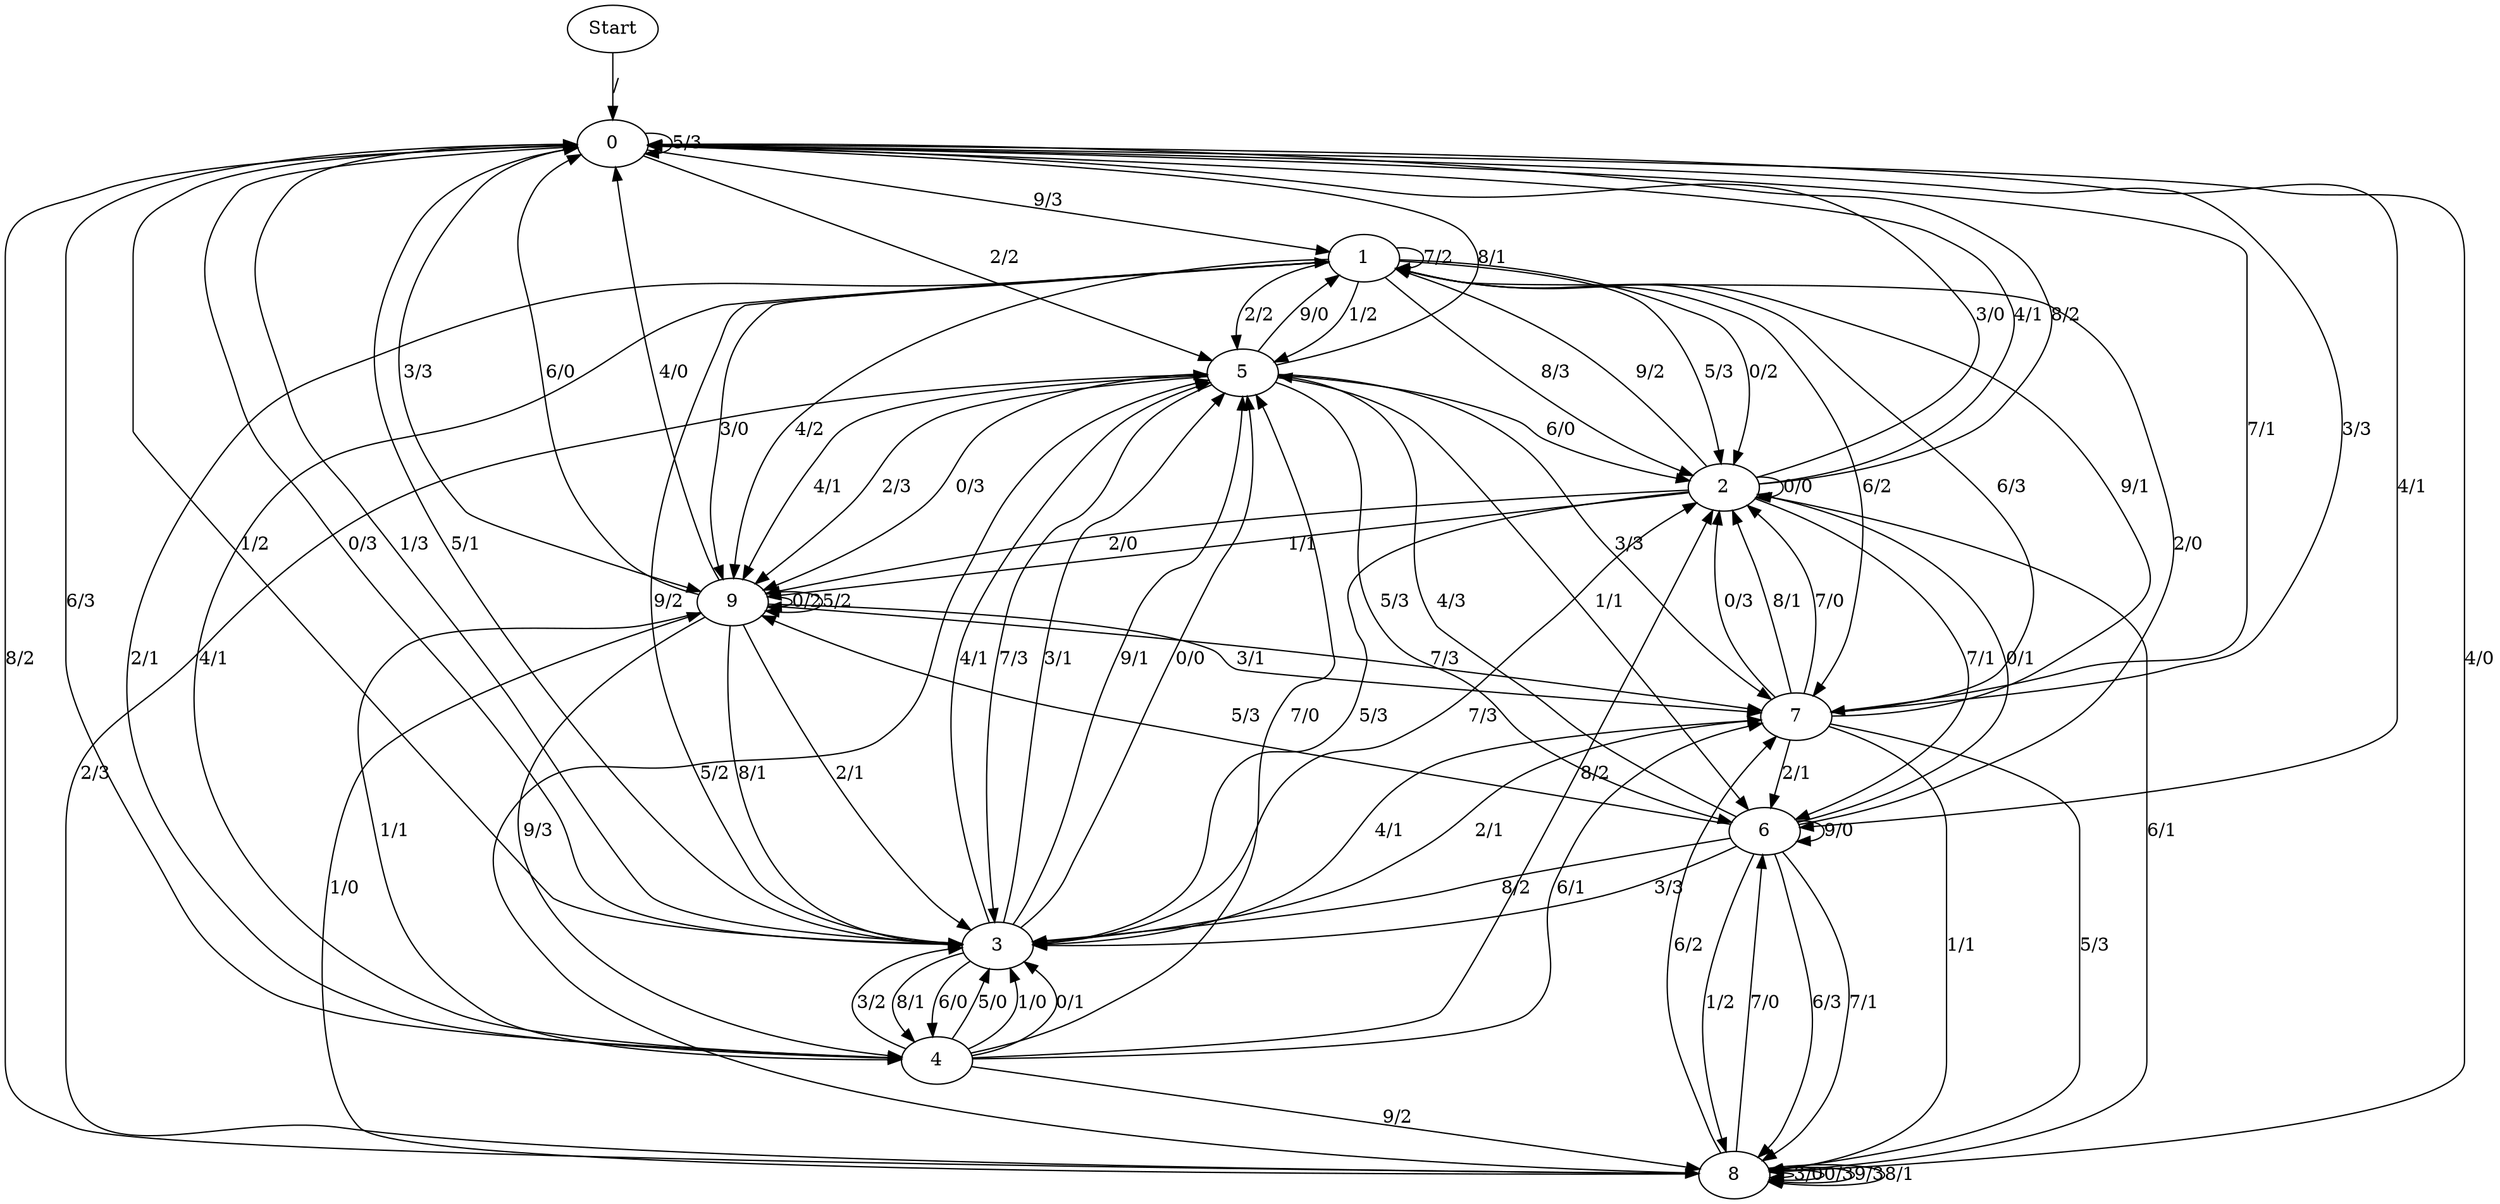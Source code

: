 digraph {
	Start -> 0 [label="/"]
	0 -> 1 [label="9/3"]
	0 -> 0 [label="5/3"]
	0 -> 4 [label="6/3"]
	0 -> 5 [label="2/2"]
	0 -> 3 [label="1/2"]
	0 -> 7 [label="7/1"]
	0 -> 8 [label="8/2"]
	0 -> 3 [label="0/3"]
	0 -> 6 [label="4/1"]
	0 -> 9 [label="3/3"]
	1 -> 9 [label="3/0"]
	1 -> 7 [label="6/2"]
	1 -> 3 [label="9/2"]
	1 -> 2 [label="5/3"]
	1 -> 1 [label="7/2"]
	1 -> 5 [label="1/2"]
	1 -> 5 [label="2/2"]
	1 -> 9 [label="4/2"]
	1 -> 2 [label="0/2"]
	1 -> 2 [label="8/3"]
	7 -> 6 [label="2/1"]
	7 -> 0 [label="3/3"]
	7 -> 2 [label="8/1"]
	7 -> 2 [label="7/0"]
	7 -> 8 [label="1/1"]
	7 -> 1 [label="6/3"]
	7 -> 8 [label="5/3"]
	7 -> 2 [label="0/3"]
	7 -> 1 [label="9/1"]
	7 -> 3 [label="4/1"]
	2 -> 0 [label="3/0"]
	2 -> 3 [label="5/3"]
	2 -> 9 [label="2/0"]
	2 -> 0 [label="4/1"]
	2 -> 0 [label="8/2"]
	2 -> 1 [label="9/2"]
	2 -> 8 [label="6/1"]
	2 -> 6 [label="7/1"]
	2 -> 2 [label="0/0"]
	2 -> 9 [label="1/1"]
	6 -> 2 [label="0/1"]
	6 -> 3 [label="8/2"]
	6 -> 3 [label="3/3"]
	6 -> 8 [label="1/2"]
	6 -> 9 [label="5/3"]
	6 -> 5 [label="4/3"]
	6 -> 8 [label="6/3"]
	6 -> 6 [label="9/0"]
	6 -> 1 [label="2/0"]
	6 -> 8 [label="7/1"]
	8 -> 8 [label="3/0"]
	8 -> 7 [label="6/2"]
	8 -> 6 [label="7/0"]
	8 -> 8 [label="0/3"]
	8 -> 9 [label="1/0"]
	8 -> 8 [label="9/3"]
	8 -> 5 [label="2/3"]
	8 -> 5 [label="5/2"]
	8 -> 8 [label="8/1"]
	8 -> 0 [label="4/0"]
	5 -> 7 [label="3/3"]
	5 -> 2 [label="6/0"]
	5 -> 6 [label="1/1"]
	5 -> 6 [label="5/3"]
	5 -> 3 [label="7/3"]
	5 -> 9 [label="4/1"]
	5 -> 9 [label="2/3"]
	5 -> 1 [label="9/0"]
	5 -> 9 [label="0/3"]
	5 -> 0 [label="8/1"]
	9 -> 4 [label="1/1"]
	9 -> 0 [label="6/0"]
	9 -> 3 [label="8/1"]
	9 -> 7 [label="7/3"]
	9 -> 9 [label="0/2"]
	9 -> 3 [label="2/1"]
	9 -> 7 [label="3/1"]
	9 -> 9 [label="5/2"]
	9 -> 4 [label="9/3"]
	9 -> 0 [label="4/0"]
	3 -> 4 [label="6/0"]
	3 -> 5 [label="3/1"]
	3 -> 4 [label="8/1"]
	3 -> 5 [label="9/1"]
	3 -> 0 [label="1/3"]
	3 -> 5 [label="0/0"]
	3 -> 0 [label="5/1"]
	3 -> 7 [label="2/1"]
	3 -> 5 [label="4/1"]
	3 -> 2 [label="7/3"]
	4 -> 3 [label="5/0"]
	4 -> 5 [label="7/0"]
	4 -> 3 [label="1/0"]
	4 -> 8 [label="9/2"]
	4 -> 2 [label="8/2"]
	4 -> 1 [label="2/1"]
	4 -> 1 [label="4/1"]
	4 -> 3 [label="0/1"]
	4 -> 3 [label="3/2"]
	4 -> 7 [label="6/1"]
}